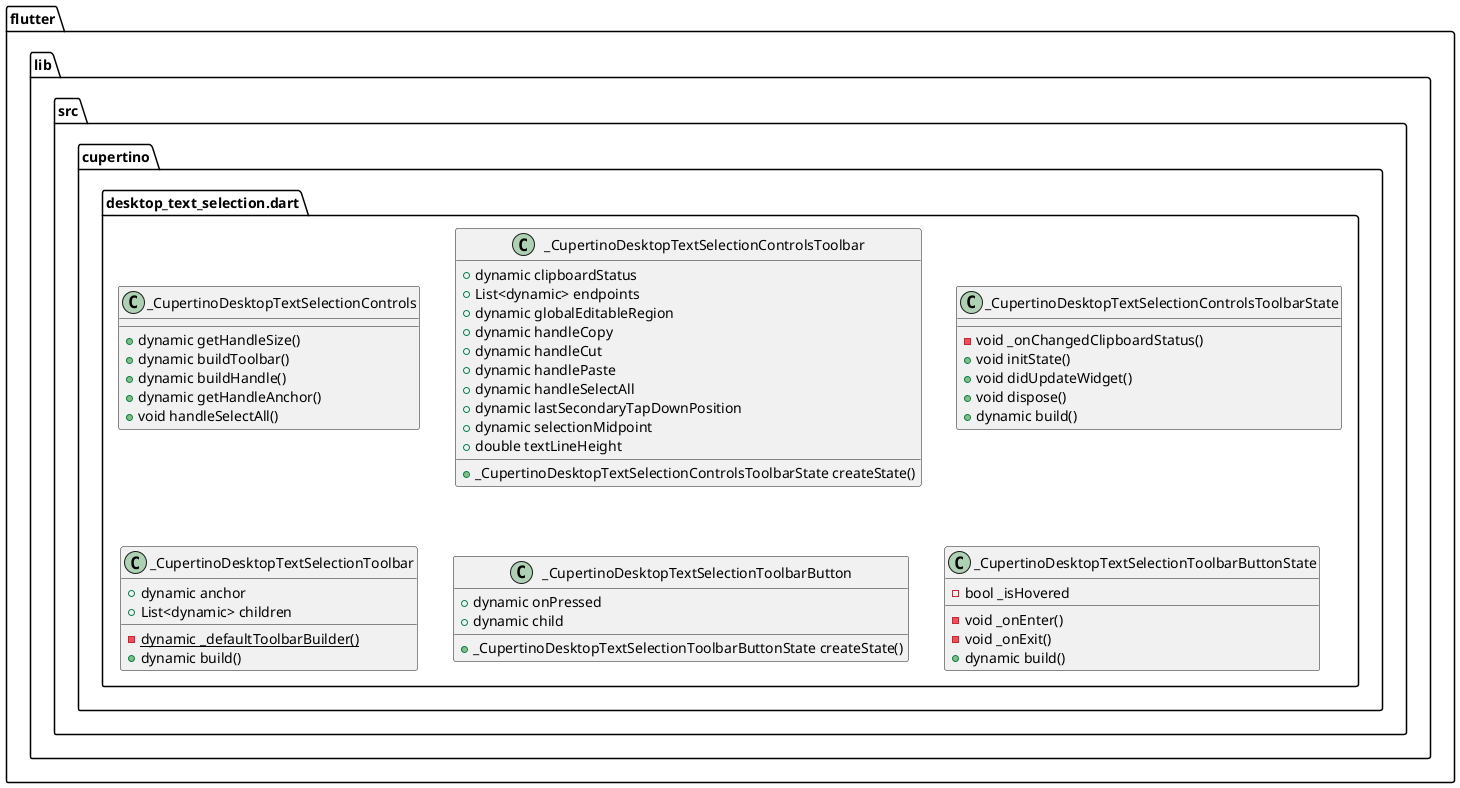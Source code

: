@startuml
set namespaceSeparator ::

class "flutter::lib::src::cupertino::desktop_text_selection.dart::_CupertinoDesktopTextSelectionControls" {
  +dynamic getHandleSize()
  +dynamic buildToolbar()
  +dynamic buildHandle()
  +dynamic getHandleAnchor()
  +void handleSelectAll()
}

class "flutter::lib::src::cupertino::desktop_text_selection.dart::_CupertinoDesktopTextSelectionControlsToolbar" {
  +dynamic clipboardStatus
  +List<dynamic> endpoints
  +dynamic globalEditableRegion
  +dynamic handleCopy
  +dynamic handleCut
  +dynamic handlePaste
  +dynamic handleSelectAll
  +dynamic lastSecondaryTapDownPosition
  +dynamic selectionMidpoint
  +double textLineHeight
  +_CupertinoDesktopTextSelectionControlsToolbarState createState()
}

class "flutter::lib::src::cupertino::desktop_text_selection.dart::_CupertinoDesktopTextSelectionControlsToolbarState" {
  -void _onChangedClipboardStatus()
  +void initState()
  +void didUpdateWidget()
  +void dispose()
  +dynamic build()
}

class "flutter::lib::src::cupertino::desktop_text_selection.dart::_CupertinoDesktopTextSelectionToolbar" {
  +dynamic anchor
  +List<dynamic> children
  {static} -dynamic _defaultToolbarBuilder()
  +dynamic build()
}

class "flutter::lib::src::cupertino::desktop_text_selection.dart::_CupertinoDesktopTextSelectionToolbarButton" {
  +dynamic onPressed
  +dynamic child
  +_CupertinoDesktopTextSelectionToolbarButtonState createState()
}

class "flutter::lib::src::cupertino::desktop_text_selection.dart::_CupertinoDesktopTextSelectionToolbarButtonState" {
  -bool _isHovered
  -void _onEnter()
  -void _onExit()
  +dynamic build()
}


@enduml